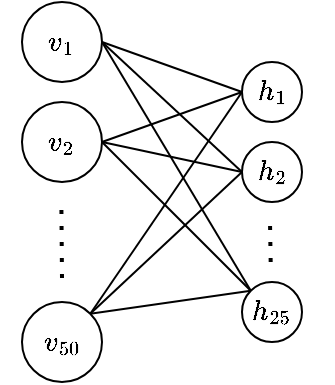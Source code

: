 <mxfile version="13.7.9" type="device"><diagram id="phzIAhd3SNVqv14WOSlv" name="Page-1"><mxGraphModel dx="579" dy="279" grid="1" gridSize="10" guides="1" tooltips="1" connect="1" arrows="1" fold="1" page="1" pageScale="1" pageWidth="850" pageHeight="1100" math="1" shadow="0"><root><mxCell id="0"/><mxCell id="1" parent="0"/><mxCell id="pYWBcyTN0Bf33mfOB08H-14" style="rounded=0;orthogonalLoop=1;jettySize=auto;html=1;exitX=1;exitY=0.5;exitDx=0;exitDy=0;entryX=0;entryY=0.5;entryDx=0;entryDy=0;endArrow=none;endFill=0;" edge="1" parent="1" source="pYWBcyTN0Bf33mfOB08H-2" target="pYWBcyTN0Bf33mfOB08H-11"><mxGeometry relative="1" as="geometry"/></mxCell><mxCell id="pYWBcyTN0Bf33mfOB08H-16" style="edgeStyle=none;rounded=0;orthogonalLoop=1;jettySize=auto;html=1;exitX=1;exitY=0.5;exitDx=0;exitDy=0;entryX=0;entryY=0;entryDx=0;entryDy=0;endArrow=none;endFill=0;" edge="1" parent="1" source="pYWBcyTN0Bf33mfOB08H-2" target="pYWBcyTN0Bf33mfOB08H-12"><mxGeometry relative="1" as="geometry"/></mxCell><mxCell id="pYWBcyTN0Bf33mfOB08H-18" style="edgeStyle=none;rounded=0;orthogonalLoop=1;jettySize=auto;html=1;exitX=1;exitY=0.5;exitDx=0;exitDy=0;entryX=0;entryY=0.5;entryDx=0;entryDy=0;endArrow=none;endFill=0;" edge="1" parent="1" source="pYWBcyTN0Bf33mfOB08H-2" target="pYWBcyTN0Bf33mfOB08H-9"><mxGeometry relative="1" as="geometry"/></mxCell><mxCell id="pYWBcyTN0Bf33mfOB08H-2" value="$$v_1$$" style="ellipse;whiteSpace=wrap;html=1;aspect=fixed;" vertex="1" parent="1"><mxGeometry x="300" y="160" width="40" height="40" as="geometry"/></mxCell><mxCell id="pYWBcyTN0Bf33mfOB08H-4" value="" style="endArrow=none;dashed=1;html=1;dashPattern=1 3;strokeWidth=2;" edge="1" parent="1"><mxGeometry width="50" height="50" relative="1" as="geometry"><mxPoint x="320" y="298" as="sourcePoint"/><mxPoint x="319.66" y="258" as="targetPoint"/></mxGeometry></mxCell><mxCell id="pYWBcyTN0Bf33mfOB08H-15" style="edgeStyle=none;rounded=0;orthogonalLoop=1;jettySize=auto;html=1;exitX=1;exitY=0.5;exitDx=0;exitDy=0;entryX=0;entryY=0.5;entryDx=0;entryDy=0;endArrow=none;endFill=0;" edge="1" parent="1" source="pYWBcyTN0Bf33mfOB08H-5" target="pYWBcyTN0Bf33mfOB08H-9"><mxGeometry relative="1" as="geometry"/></mxCell><mxCell id="pYWBcyTN0Bf33mfOB08H-17" style="edgeStyle=none;rounded=0;orthogonalLoop=1;jettySize=auto;html=1;exitX=1;exitY=0.5;exitDx=0;exitDy=0;entryX=0;entryY=0.5;entryDx=0;entryDy=0;endArrow=none;endFill=0;" edge="1" parent="1" source="pYWBcyTN0Bf33mfOB08H-5" target="pYWBcyTN0Bf33mfOB08H-11"><mxGeometry relative="1" as="geometry"/></mxCell><mxCell id="pYWBcyTN0Bf33mfOB08H-19" style="edgeStyle=none;rounded=0;orthogonalLoop=1;jettySize=auto;html=1;exitX=1;exitY=0.5;exitDx=0;exitDy=0;entryX=0;entryY=0;entryDx=0;entryDy=0;endArrow=none;endFill=0;" edge="1" parent="1" source="pYWBcyTN0Bf33mfOB08H-5" target="pYWBcyTN0Bf33mfOB08H-12"><mxGeometry relative="1" as="geometry"/></mxCell><mxCell id="pYWBcyTN0Bf33mfOB08H-5" value="$$v_2$$" style="ellipse;whiteSpace=wrap;html=1;aspect=fixed;" vertex="1" parent="1"><mxGeometry x="300" y="210" width="40" height="40" as="geometry"/></mxCell><mxCell id="pYWBcyTN0Bf33mfOB08H-20" style="edgeStyle=none;rounded=0;orthogonalLoop=1;jettySize=auto;html=1;exitX=1;exitY=0;exitDx=0;exitDy=0;entryX=0;entryY=0.5;entryDx=0;entryDy=0;endArrow=none;endFill=0;" edge="1" parent="1" source="pYWBcyTN0Bf33mfOB08H-6" target="pYWBcyTN0Bf33mfOB08H-9"><mxGeometry relative="1" as="geometry"/></mxCell><mxCell id="pYWBcyTN0Bf33mfOB08H-21" style="edgeStyle=none;rounded=0;orthogonalLoop=1;jettySize=auto;html=1;exitX=1;exitY=0;exitDx=0;exitDy=0;entryX=0;entryY=0.5;entryDx=0;entryDy=0;endArrow=none;endFill=0;" edge="1" parent="1" source="pYWBcyTN0Bf33mfOB08H-6" target="pYWBcyTN0Bf33mfOB08H-11"><mxGeometry relative="1" as="geometry"/></mxCell><mxCell id="pYWBcyTN0Bf33mfOB08H-22" style="edgeStyle=none;rounded=0;orthogonalLoop=1;jettySize=auto;html=1;exitX=1;exitY=0;exitDx=0;exitDy=0;entryX=0;entryY=0;entryDx=0;entryDy=0;endArrow=none;endFill=0;" edge="1" parent="1" source="pYWBcyTN0Bf33mfOB08H-6" target="pYWBcyTN0Bf33mfOB08H-12"><mxGeometry relative="1" as="geometry"/></mxCell><mxCell id="pYWBcyTN0Bf33mfOB08H-6" value="$$v_{50}$$" style="ellipse;whiteSpace=wrap;html=1;aspect=fixed;" vertex="1" parent="1"><mxGeometry x="300" y="310" width="40" height="40" as="geometry"/></mxCell><mxCell id="pYWBcyTN0Bf33mfOB08H-9" value="$$h_1$$" style="ellipse;whiteSpace=wrap;html=1;aspect=fixed;" vertex="1" parent="1"><mxGeometry x="410" y="190" width="30" height="30" as="geometry"/></mxCell><mxCell id="pYWBcyTN0Bf33mfOB08H-10" value="" style="endArrow=none;dashed=1;html=1;dashPattern=1 3;strokeWidth=2;" edge="1" parent="1"><mxGeometry width="50" height="50" relative="1" as="geometry"><mxPoint x="424.34" y="290" as="sourcePoint"/><mxPoint x="424.0" y="270" as="targetPoint"/></mxGeometry></mxCell><mxCell id="pYWBcyTN0Bf33mfOB08H-11" value="$$h_2$$" style="ellipse;whiteSpace=wrap;html=1;aspect=fixed;" vertex="1" parent="1"><mxGeometry x="410" y="230" width="30" height="30" as="geometry"/></mxCell><mxCell id="pYWBcyTN0Bf33mfOB08H-12" value="$$h_{25}$$" style="ellipse;whiteSpace=wrap;html=1;aspect=fixed;" vertex="1" parent="1"><mxGeometry x="410" y="300" width="30" height="30" as="geometry"/></mxCell></root></mxGraphModel></diagram></mxfile>